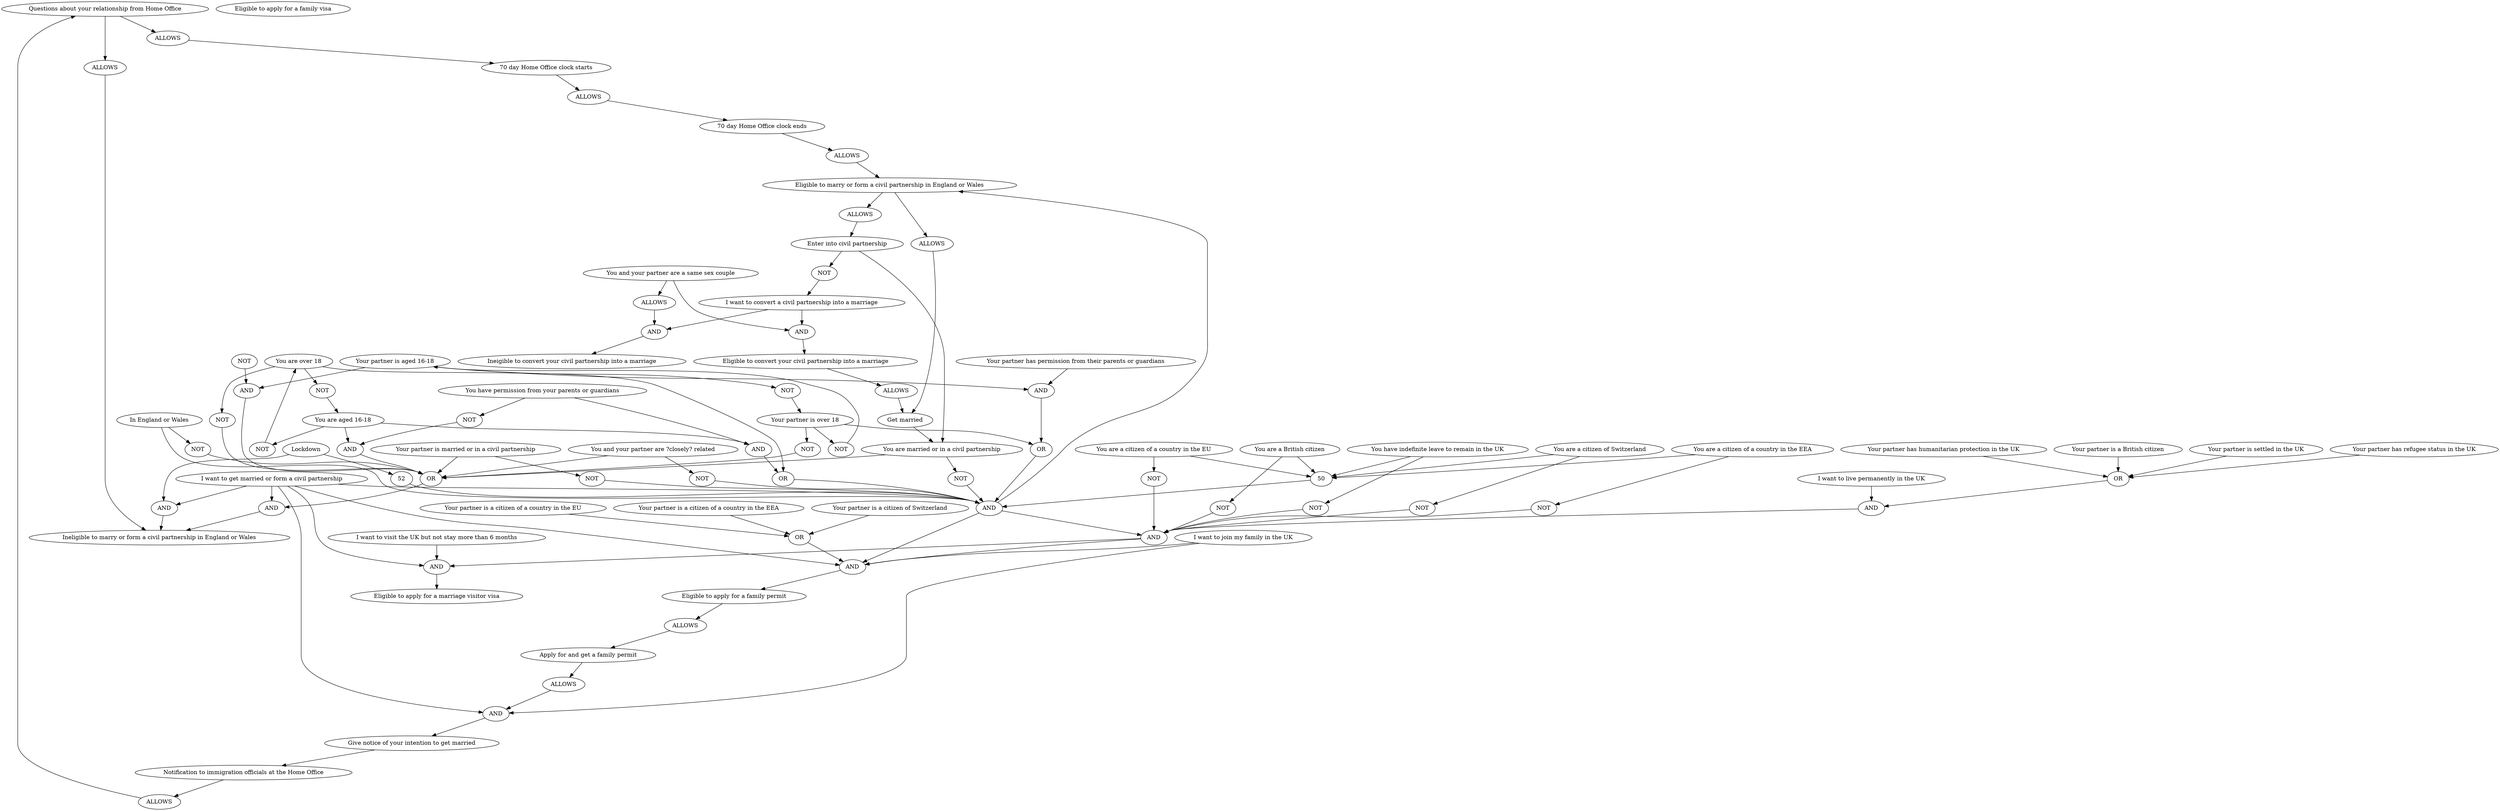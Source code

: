 digraph marriage {
	
	// nodes
	// logic steps
	1[label="AND"]
	2[label="AND"]
	3[label="OR"]
	4[label="AND"]
	5[label="AND"]
	6[label="OR"]
	7[label="AND"]
	8[label="NOT"]
	8[label="NOT"]
	9[label="NOT"]
	10[label="NOT"]
	11[label="NOT"]
	12[label="NOT"]
	13[label="AND"]
	14[label="ALLOWS"]
	15[label="ALLOWS"]
	16[label="ALLOWS"]
	17[label="ALLOWS"]
	18[label="ALLOWS"]
	19[label="ALLOWS"]
	20[label="ALLOWS"]
	21[label="AND"]
	22[label="OR"]
	23[label="AND"]
	22[label="OR"]
	24[label="AND"]
	25[label="NOT"]
	26[label="AND"]
	27[label="NOT"]
	28[label="NOT"]
	29[label="NOT"]
	30[label="NOT"]
	31[label="AND"]
	32[label="AND"]
	33[label="OR"]
	34[label="NOT"]
	35[label="NOT"]
	36[label="ALLOWS"]
	37[label="ALLOWS"]
	38[label="NOT"]
	39[label="ALLOWS"]
	40[label="NOT"]
	41[label="NOT"]
	42[label="NOT"]
	43[label="NOT"]
	44[label="OR"]
	45[label="NOT"]
	46[label="AND"]
	47[label="ALLOWS"]
	48[label="AND"]
	
	// process steps
	AA[label="I want to visit the UK but not stay more than 6 months"]
	AB[label="Eligible to apply for a marriage visitor visa"]
	AC[label="Your partner is a British citizen"]
	AD[label="Your partner is settled in the UK"]
	AE[label="Your partner has refugee status in the UK"]
	AF[label="Your partner has humanitarian protection in the UK"]
	AG[label="I want to live permanently in the UK"]
	AH[label="Eligible to apply for a family visa"]
	AI[label="Your partner is a citizen of a country in the EU"]
	AJ[label="Your partner is a citizen of a country in the EEA"]
	AK[label="Your partner is a citizen of Switzerland"]
	AL[label="I want to join my family in the UK"]
	AM[label="Eligible to apply for a family permit"]
	AN[label="Apply for and get a family permit"]
	AO[label="Give notice of your intention to get married"]
	AP[label="Notification to immigration officials at the Home Office"]
	AQ[label="Questions about your relationship from Home Office"]
	AR[label="70 day Home Office clock starts"]
	AS[label="70 day Home Office clock ends"]
	AT[label="You have indefinite leave to remain in the UK"]
	AU[label="You are a citizen of Switzerland"]
	AV[label="You are a citizen of a country in the EEA"]
	AW[label="You are a citizen of a country in the EU"]
	AX[label="You are a British citizen"]
	AY[label="Lockdown"]
	AZ[label="Ineligible to marry or form a civil partnership in England or Wales"]
	BA[label="I want to get married or form a civil partnership"]
	BB[label="You have permission from your parents or guardians"]
	BC[label="You are aged 16-18"]
	BD[label="You are over 18"]
	BE[label="Your partner has permission from their parents or guardians"]
	BF[label="Your partner is aged 16-18"]
	BG[label="Your partner is over 18"]
	BH[label="You are married or in a civil partnership"]
	BI[label="Your partner is married or in a civil partnership"]
	BJ[label="You and your partner are ?closely? related"]
	BK[label="In England or Wales"]
	BL[label="Eligible to marry or form a civil partnership in England or Wales"]
	BM[label="Get married"]
	BN[label="Enter into civil partnership"]
	BO[label="Eligible to convert your civil partnership into a marriage"]
	BP[label="I want to convert a civil partnership into a marriage"]
	BQ[label="You and your partner are a same sex couple"]
	BR[label="Ineigible to convert your civil partnership into a marriage"]
	
	// edges
	1 -> AZ
	2 -> AB
	3 -> 4
	4 -> 5
	5 -> 2
	5 -> 7
	6 -> 7
	7 -> AM
	8 -> 5
	9 -> 5
	10 -> 5
	11 -> 5
	12 -> 5
	13 -> AO
	14 -> AN
	15 -> 13
	16 -> AQ
	17 -> AZ
	18 -> AR
	19 -> AS
	20 -> BL
	21 -> 5
	21 -> BL
	21 -> 7
	22 -> 21
	23 -> 22
	24 -> AZ
	25 -> 26
	26 -> 44
	27 -> BD
	28 -> BC
	29 -> 44
	30 -> 31
	31 -> 44
	32 -> 33
	33 -> 21
	34 -> 21
	35 -> 21
	36 -> BM
	37 -> BN
	38 -> BP
	39 -> BM
	40 -> 21
	41 -> BG
	42 -> BF
	43 -> 44
	44 -> 24
	45 -> 44
	46 -> BO
	47 -> 48
	48 -> BR
	50 -> 21
	52 -> 21
	AA -> 2
	AC -> 3
	AD -> 3
	AE -> 3
	AF -> 3
	AG -> 4
	AI -> 6
	AJ -> 6
	AK -> 6
	AL -> 7
	AL -> 13
	AM -> 14
	AN -> 15
	AO -> AP
	AP -> 16
	AQ -> 17
	AQ -> 18
	AR -> 19
	AS -> 20
	AT -> 12
	AT -> 50
	AU -> 11
	AU -> 50
	AV -> 10
	AV -> 50
	AW -> 9
	AW -> 50
	AX -> 8
	AX -> 50
	AY -> 1
	AY -> 52
	BA -> 1
	BA -> 2
	BA -> 7
	BA -> 13
	BA -> 24
	BA -> 21
	BB -> 23
	BB -> 25
	BC -> 23
	BC -> 26
	BC -> 27
	BD -> 22
	BD -> 28
	BD -> 29
	BE -> 32
	BF -> 31
	BF -> 32
	BF -> 41
	BG -> 33
	BG -> 42
	BG -> 43
	BH -> 34
	BH -> 44
	BI -> 35
	BI -> 44
	BJ -> 40
	BJ -> 44
	BK -> 21
	BK -> 45
	BL -> 36
	BL -> 37
	BM -> BH
	BN -> 38
	BN -> BH
	BO -> 39
	BP -> 46
	BP -> 48
	BQ -> 46
	BQ -> 47
}